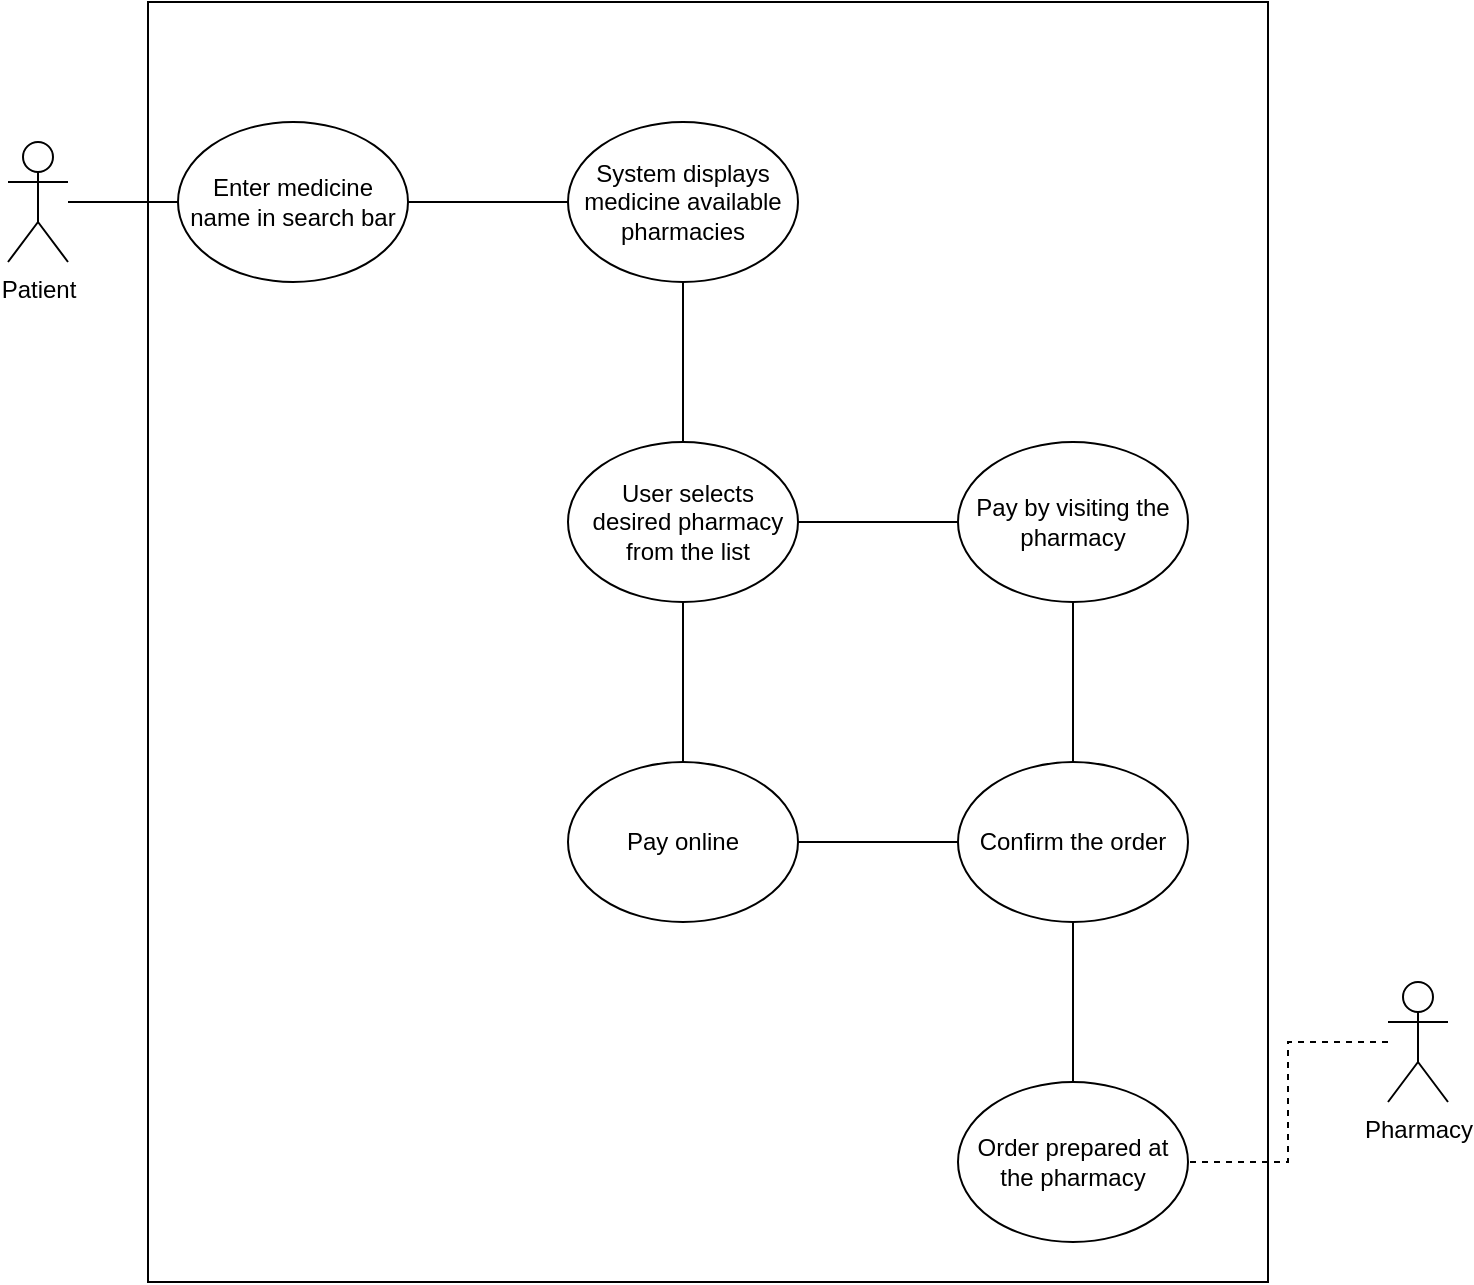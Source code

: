 <mxfile version="24.2.2" type="github">
  <diagram name="Page-1" id="rFBu5T2TGQ1B5BK9fQSe">
    <mxGraphModel dx="1500" dy="746" grid="1" gridSize="10" guides="1" tooltips="1" connect="1" arrows="1" fold="1" page="1" pageScale="1" pageWidth="850" pageHeight="1100" math="0" shadow="0">
      <root>
        <mxCell id="0" />
        <mxCell id="1" parent="0" />
        <mxCell id="yet3_RmeswWn5sfwYF-e-1" value="" style="rounded=0;whiteSpace=wrap;html=1;" vertex="1" parent="1">
          <mxGeometry x="110" y="180" width="560" height="640" as="geometry" />
        </mxCell>
        <mxCell id="yet3_RmeswWn5sfwYF-e-2" value="Patient&lt;div&gt;&lt;br&gt;&lt;/div&gt;" style="shape=umlActor;verticalLabelPosition=bottom;verticalAlign=top;html=1;outlineConnect=0;" vertex="1" parent="1">
          <mxGeometry x="40" y="250" width="30" height="60" as="geometry" />
        </mxCell>
        <mxCell id="yet3_RmeswWn5sfwYF-e-19" style="edgeStyle=orthogonalEdgeStyle;rounded=0;orthogonalLoop=1;jettySize=auto;html=1;endArrow=none;endFill=0;dashed=1;entryX=1;entryY=0.5;entryDx=0;entryDy=0;" edge="1" parent="1" source="yet3_RmeswWn5sfwYF-e-3" target="yet3_RmeswWn5sfwYF-e-17">
          <mxGeometry relative="1" as="geometry" />
        </mxCell>
        <mxCell id="yet3_RmeswWn5sfwYF-e-3" value="Pharmacy&lt;div&gt;&lt;br&gt;&lt;/div&gt;" style="shape=umlActor;verticalLabelPosition=bottom;verticalAlign=top;html=1;outlineConnect=0;" vertex="1" parent="1">
          <mxGeometry x="730" y="670" width="30" height="60" as="geometry" />
        </mxCell>
        <mxCell id="yet3_RmeswWn5sfwYF-e-4" value="" style="edgeStyle=orthogonalEdgeStyle;rounded=0;orthogonalLoop=1;jettySize=auto;html=1;endArrow=none;endFill=0;" edge="1" parent="1" source="yet3_RmeswWn5sfwYF-e-5" target="yet3_RmeswWn5sfwYF-e-7">
          <mxGeometry relative="1" as="geometry" />
        </mxCell>
        <mxCell id="yet3_RmeswWn5sfwYF-e-5" value="&lt;div style=&quot;&quot;&gt;&lt;span style=&quot;background-color: initial;&quot;&gt;Enter medicine name in search bar&lt;/span&gt;&lt;/div&gt;" style="ellipse;whiteSpace=wrap;html=1;verticalAlign=middle;align=center;" vertex="1" parent="1">
          <mxGeometry x="125" y="240" width="115" height="80" as="geometry" />
        </mxCell>
        <mxCell id="yet3_RmeswWn5sfwYF-e-6" value="" style="edgeStyle=orthogonalEdgeStyle;rounded=0;orthogonalLoop=1;jettySize=auto;html=1;endArrow=none;endFill=0;" edge="1" parent="1" source="yet3_RmeswWn5sfwYF-e-7" target="yet3_RmeswWn5sfwYF-e-10">
          <mxGeometry relative="1" as="geometry" />
        </mxCell>
        <mxCell id="yet3_RmeswWn5sfwYF-e-7" value="System displays medicine available pharmacies" style="ellipse;whiteSpace=wrap;html=1;verticalAlign=middle;" vertex="1" parent="1">
          <mxGeometry x="320" y="240" width="115" height="80" as="geometry" />
        </mxCell>
        <mxCell id="yet3_RmeswWn5sfwYF-e-8" value="" style="edgeStyle=orthogonalEdgeStyle;rounded=0;orthogonalLoop=1;jettySize=auto;html=1;endArrow=none;endFill=0;" edge="1" parent="1" source="yet3_RmeswWn5sfwYF-e-10" target="yet3_RmeswWn5sfwYF-e-12">
          <mxGeometry relative="1" as="geometry" />
        </mxCell>
        <mxCell id="yet3_RmeswWn5sfwYF-e-9" value="" style="edgeStyle=orthogonalEdgeStyle;rounded=0;orthogonalLoop=1;jettySize=auto;html=1;endArrow=none;endFill=0;" edge="1" parent="1" source="yet3_RmeswWn5sfwYF-e-10" target="yet3_RmeswWn5sfwYF-e-14">
          <mxGeometry relative="1" as="geometry" />
        </mxCell>
        <mxCell id="yet3_RmeswWn5sfwYF-e-10" value="User selects desired pharmacy from the list" style="ellipse;whiteSpace=wrap;html=1;verticalAlign=middle;spacingLeft=5;" vertex="1" parent="1">
          <mxGeometry x="320" y="400" width="115" height="80" as="geometry" />
        </mxCell>
        <mxCell id="yet3_RmeswWn5sfwYF-e-11" style="edgeStyle=orthogonalEdgeStyle;rounded=0;orthogonalLoop=1;jettySize=auto;html=1;entryX=0;entryY=0.5;entryDx=0;entryDy=0;endArrow=none;endFill=0;" edge="1" parent="1" source="yet3_RmeswWn5sfwYF-e-12" target="yet3_RmeswWn5sfwYF-e-16">
          <mxGeometry relative="1" as="geometry" />
        </mxCell>
        <mxCell id="yet3_RmeswWn5sfwYF-e-12" value="Pay online" style="ellipse;whiteSpace=wrap;html=1;verticalAlign=middle;" vertex="1" parent="1">
          <mxGeometry x="320" y="560" width="115" height="80" as="geometry" />
        </mxCell>
        <mxCell id="yet3_RmeswWn5sfwYF-e-13" value="" style="edgeStyle=orthogonalEdgeStyle;rounded=0;orthogonalLoop=1;jettySize=auto;html=1;endArrow=none;endFill=0;" edge="1" parent="1" source="yet3_RmeswWn5sfwYF-e-14" target="yet3_RmeswWn5sfwYF-e-16">
          <mxGeometry relative="1" as="geometry" />
        </mxCell>
        <mxCell id="yet3_RmeswWn5sfwYF-e-14" value="Pay by visiting the pharmacy" style="ellipse;whiteSpace=wrap;html=1;verticalAlign=middle;" vertex="1" parent="1">
          <mxGeometry x="515" y="400" width="115" height="80" as="geometry" />
        </mxCell>
        <mxCell id="yet3_RmeswWn5sfwYF-e-15" value="" style="edgeStyle=orthogonalEdgeStyle;rounded=0;orthogonalLoop=1;jettySize=auto;html=1;endArrow=none;endFill=0;" edge="1" parent="1" source="yet3_RmeswWn5sfwYF-e-16" target="yet3_RmeswWn5sfwYF-e-17">
          <mxGeometry relative="1" as="geometry" />
        </mxCell>
        <mxCell id="yet3_RmeswWn5sfwYF-e-16" value="Confirm the order" style="ellipse;whiteSpace=wrap;html=1;verticalAlign=middle;" vertex="1" parent="1">
          <mxGeometry x="515" y="560" width="115" height="80" as="geometry" />
        </mxCell>
        <mxCell id="yet3_RmeswWn5sfwYF-e-17" value="Order prepared at the pharmacy" style="ellipse;whiteSpace=wrap;html=1;verticalAlign=middle;" vertex="1" parent="1">
          <mxGeometry x="515" y="720" width="115" height="80" as="geometry" />
        </mxCell>
        <mxCell id="yet3_RmeswWn5sfwYF-e-18" style="edgeStyle=orthogonalEdgeStyle;rounded=0;orthogonalLoop=1;jettySize=auto;html=1;entryX=0;entryY=0.5;entryDx=0;entryDy=0;endArrow=none;endFill=0;" edge="1" parent="1" source="yet3_RmeswWn5sfwYF-e-2" target="yet3_RmeswWn5sfwYF-e-5">
          <mxGeometry relative="1" as="geometry" />
        </mxCell>
      </root>
    </mxGraphModel>
  </diagram>
</mxfile>
